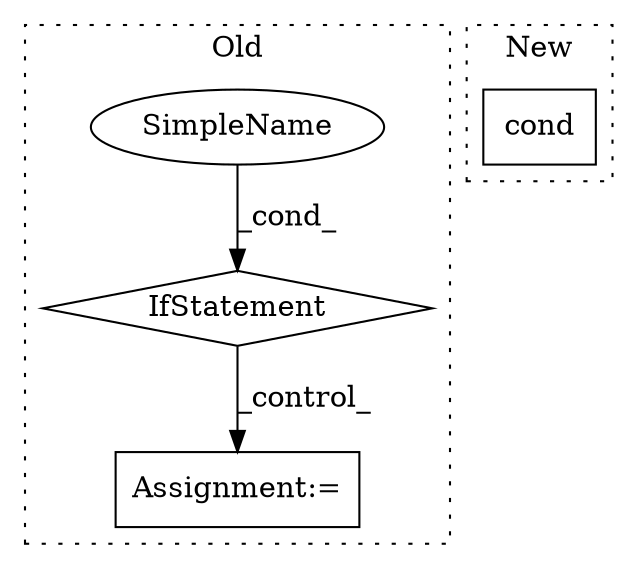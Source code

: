 digraph G {
subgraph cluster0 {
1 [label="IfStatement" a="25" s="1772,1783" l="4,2" shape="diamond"];
3 [label="SimpleName" a="42" s="1776" l="7" shape="ellipse"];
4 [label="Assignment:=" a="7" s="1884" l="1" shape="box"];
label = "Old";
style="dotted";
}
subgraph cluster1 {
2 [label="cond" a="32" s="2154,2243" l="5,1" shape="box"];
label = "New";
style="dotted";
}
1 -> 4 [label="_control_"];
3 -> 1 [label="_cond_"];
}